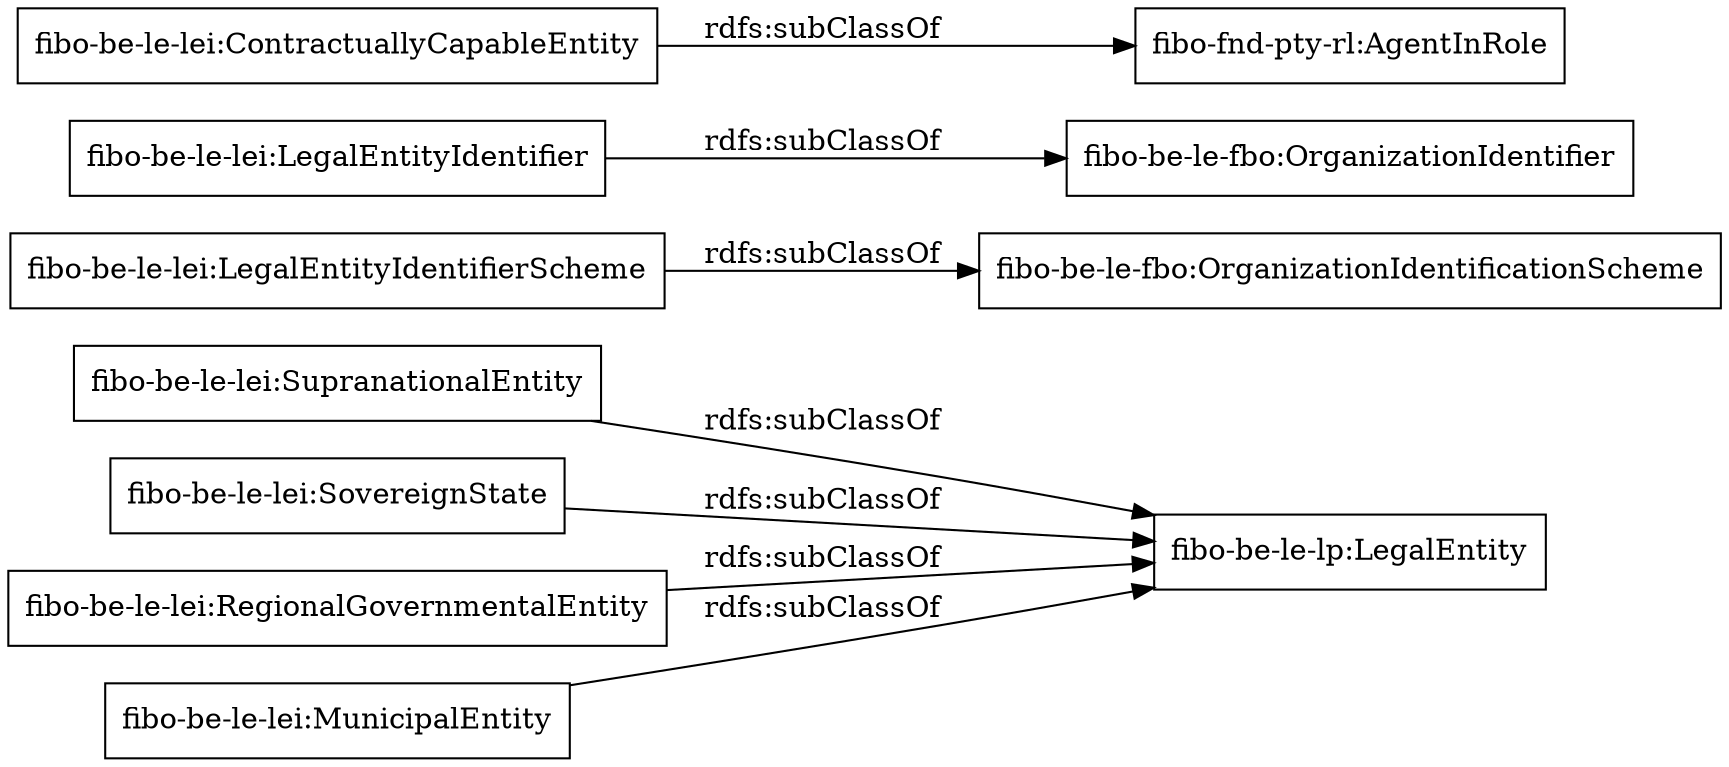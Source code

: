 digraph ar2dtool_diagram { 
rankdir=LR;
size="1000"
node [shape = rectangle, color="black"]; "fibo-be-le-lp:LegalEntity" "fibo-be-le-lei:SupranationalEntity" "fibo-be-le-lei:SovereignState" "fibo-be-le-lei:RegionalGovernmentalEntity" "fibo-be-le-lei:MunicipalEntity" "fibo-be-le-lei:LegalEntityIdentifierScheme" "fibo-be-le-lei:LegalEntityIdentifier" "fibo-be-le-lei:ContractuallyCapableEntity" ; /*classes style*/
	"fibo-be-le-lei:SovereignState" -> "fibo-be-le-lp:LegalEntity" [ label = "rdfs:subClassOf" ];
	"fibo-be-le-lei:LegalEntityIdentifierScheme" -> "fibo-be-le-fbo:OrganizationIdentificationScheme" [ label = "rdfs:subClassOf" ];
	"fibo-be-le-lei:SupranationalEntity" -> "fibo-be-le-lp:LegalEntity" [ label = "rdfs:subClassOf" ];
	"fibo-be-le-lei:MunicipalEntity" -> "fibo-be-le-lp:LegalEntity" [ label = "rdfs:subClassOf" ];
	"fibo-be-le-lei:RegionalGovernmentalEntity" -> "fibo-be-le-lp:LegalEntity" [ label = "rdfs:subClassOf" ];
	"fibo-be-le-lei:LegalEntityIdentifier" -> "fibo-be-le-fbo:OrganizationIdentifier" [ label = "rdfs:subClassOf" ];
	"fibo-be-le-lei:ContractuallyCapableEntity" -> "fibo-fnd-pty-rl:AgentInRole" [ label = "rdfs:subClassOf" ];

}
